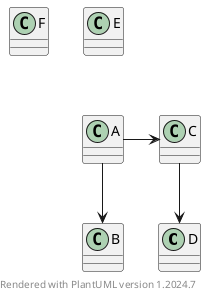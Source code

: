 @startuml
    ' with node groups and hidden edges:
    class D

    ' "together" defines a group of classes
    together {
        class A
        class E
        class F
    }
    A --> B
    A -> C
    C --> D

    ' a hidden edge from E to A forces position of class A
    E -[hidden]-> A
    
    footer Rendered with PlantUML version %version()
@enduml
